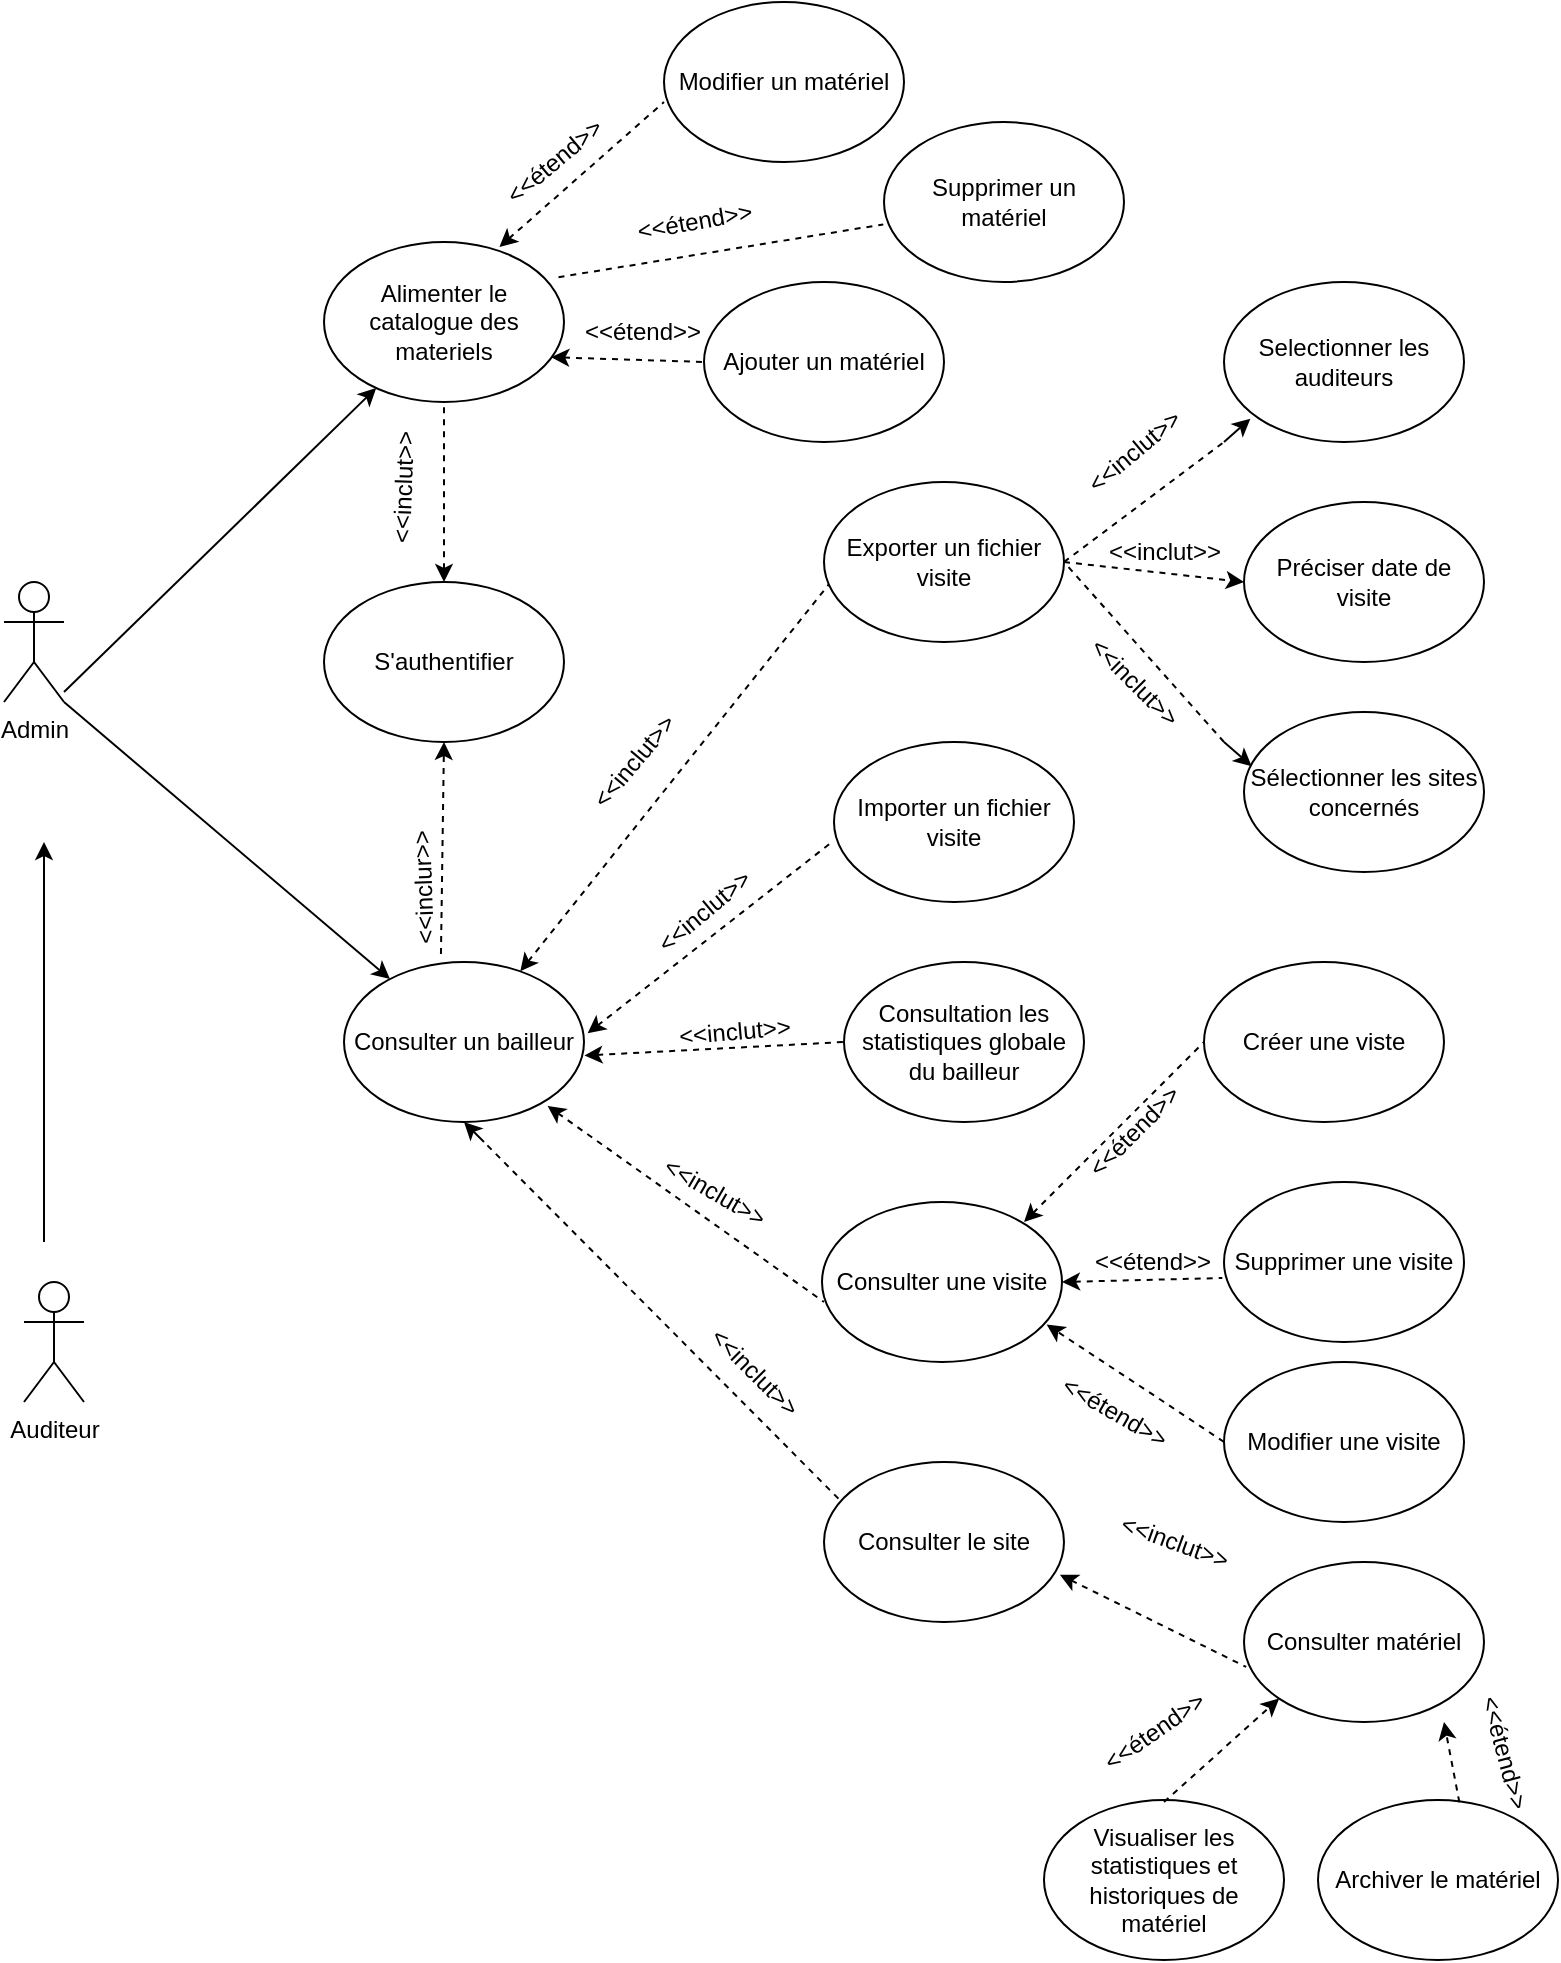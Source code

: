 <mxfile version="24.6.4" type="github">
  <diagram name="Page-1" id="M6hw2R2NeeQSsmZeSUYN">
    <mxGraphModel dx="1152" dy="569" grid="1" gridSize="10" guides="1" tooltips="1" connect="1" arrows="1" fold="1" page="1" pageScale="1" pageWidth="827" pageHeight="1169" math="0" shadow="0">
      <root>
        <mxCell id="0" />
        <mxCell id="1" parent="0" />
        <mxCell id="F4rG59K2I1rrxDEDt7qF-1" value="Admin" style="shape=umlActor;verticalLabelPosition=bottom;verticalAlign=top;html=1;outlineConnect=0;" parent="1" vertex="1">
          <mxGeometry x="50" y="480" width="30" height="60" as="geometry" />
        </mxCell>
        <mxCell id="F4rG59K2I1rrxDEDt7qF-2" value="Alimenter le catalogue des materiels" style="ellipse;whiteSpace=wrap;html=1;" parent="1" vertex="1">
          <mxGeometry x="210" y="310" width="120" height="80" as="geometry" />
        </mxCell>
        <mxCell id="F4rG59K2I1rrxDEDt7qF-3" value="Consulter un bailleur" style="ellipse;whiteSpace=wrap;html=1;" parent="1" vertex="1">
          <mxGeometry x="220" y="670" width="120" height="80" as="geometry" />
        </mxCell>
        <mxCell id="F4rG59K2I1rrxDEDt7qF-4" value="Exporter un fichier visite" style="ellipse;whiteSpace=wrap;html=1;" parent="1" vertex="1">
          <mxGeometry x="460" y="430" width="120" height="80" as="geometry" />
        </mxCell>
        <mxCell id="F4rG59K2I1rrxDEDt7qF-6" value="Importer un fichier visite" style="ellipse;whiteSpace=wrap;html=1;" parent="1" vertex="1">
          <mxGeometry x="465" y="560" width="120" height="80" as="geometry" />
        </mxCell>
        <mxCell id="F4rG59K2I1rrxDEDt7qF-7" value="Consulter une visite" style="ellipse;whiteSpace=wrap;html=1;" parent="1" vertex="1">
          <mxGeometry x="459" y="790" width="120" height="80" as="geometry" />
        </mxCell>
        <mxCell id="F4rG59K2I1rrxDEDt7qF-8" value="Consulter matériel" style="ellipse;whiteSpace=wrap;html=1;" parent="1" vertex="1">
          <mxGeometry x="670" y="970" width="120" height="80" as="geometry" />
        </mxCell>
        <mxCell id="F4rG59K2I1rrxDEDt7qF-9" value="Consultation les statistiques globale du bailleur" style="ellipse;whiteSpace=wrap;html=1;" parent="1" vertex="1">
          <mxGeometry x="470" y="670" width="120" height="80" as="geometry" />
        </mxCell>
        <mxCell id="F4rG59K2I1rrxDEDt7qF-13" value="" style="endArrow=classic;html=1;rounded=0;" parent="1" target="F4rG59K2I1rrxDEDt7qF-2" edge="1">
          <mxGeometry width="50" height="50" relative="1" as="geometry">
            <mxPoint x="80" y="535" as="sourcePoint" />
            <mxPoint x="130" y="485" as="targetPoint" />
          </mxGeometry>
        </mxCell>
        <mxCell id="F4rG59K2I1rrxDEDt7qF-15" value="" style="endArrow=classic;html=1;rounded=0;exitX=1;exitY=1;exitDx=0;exitDy=0;exitPerimeter=0;" parent="1" source="F4rG59K2I1rrxDEDt7qF-1" target="F4rG59K2I1rrxDEDt7qF-3" edge="1">
          <mxGeometry width="50" height="50" relative="1" as="geometry">
            <mxPoint x="90" y="550" as="sourcePoint" />
            <mxPoint x="170" y="585" as="targetPoint" />
          </mxGeometry>
        </mxCell>
        <mxCell id="F4rG59K2I1rrxDEDt7qF-16" value="" style="endArrow=none;dashed=1;html=1;rounded=0;entryX=0.02;entryY=0.64;entryDx=0;entryDy=0;entryPerimeter=0;startArrow=classic;startFill=1;" parent="1" target="F4rG59K2I1rrxDEDt7qF-4" edge="1" source="F4rG59K2I1rrxDEDt7qF-3">
          <mxGeometry width="50" height="50" relative="1" as="geometry">
            <mxPoint x="320" y="660" as="sourcePoint" />
            <mxPoint x="460" y="485" as="targetPoint" />
          </mxGeometry>
        </mxCell>
        <mxCell id="F4rG59K2I1rrxDEDt7qF-17" value="" style="endArrow=none;dashed=1;html=1;rounded=0;startArrow=classic;startFill=1;exitX=1.015;exitY=0.446;exitDx=0;exitDy=0;exitPerimeter=0;" parent="1" edge="1" source="F4rG59K2I1rrxDEDt7qF-3">
          <mxGeometry width="50" height="50" relative="1" as="geometry">
            <mxPoint x="350" y="700" as="sourcePoint" />
            <mxPoint x="464" y="610" as="targetPoint" />
          </mxGeometry>
        </mxCell>
        <mxCell id="F4rG59K2I1rrxDEDt7qF-19" value="" style="endArrow=none;dashed=1;html=1;rounded=0;startArrow=classic;startFill=1;exitX=0.848;exitY=0.899;exitDx=0;exitDy=0;exitPerimeter=0;" parent="1" edge="1" source="F4rG59K2I1rrxDEDt7qF-3">
          <mxGeometry width="50" height="50" relative="1" as="geometry">
            <mxPoint x="330" y="750" as="sourcePoint" />
            <mxPoint x="460" y="840" as="targetPoint" />
          </mxGeometry>
        </mxCell>
        <mxCell id="F4rG59K2I1rrxDEDt7qF-21" value="Créer une viste" style="ellipse;whiteSpace=wrap;html=1;" parent="1" vertex="1">
          <mxGeometry x="650" y="670" width="120" height="80" as="geometry" />
        </mxCell>
        <mxCell id="F4rG59K2I1rrxDEDt7qF-23" value="Selectionner les auditeurs" style="ellipse;whiteSpace=wrap;html=1;" parent="1" vertex="1">
          <mxGeometry x="660" y="330" width="120" height="80" as="geometry" />
        </mxCell>
        <mxCell id="F4rG59K2I1rrxDEDt7qF-24" value="Préciser date de visite" style="ellipse;whiteSpace=wrap;html=1;" parent="1" vertex="1">
          <mxGeometry x="670" y="440" width="120" height="80" as="geometry" />
        </mxCell>
        <mxCell id="F4rG59K2I1rrxDEDt7qF-26" value="" style="endArrow=none;dashed=1;html=1;rounded=0;exitX=1;exitY=0.5;exitDx=0;exitDy=0;" parent="1" source="F4rG59K2I1rrxDEDt7qF-4" edge="1">
          <mxGeometry width="50" height="50" relative="1" as="geometry">
            <mxPoint x="600" y="480" as="sourcePoint" />
            <mxPoint x="660" y="410" as="targetPoint" />
          </mxGeometry>
        </mxCell>
        <mxCell id="F4rG59K2I1rrxDEDt7qF-29" value="" style="endArrow=classic;dashed=1;html=1;rounded=0;endFill=1;entryX=0;entryY=0.5;entryDx=0;entryDy=0;" parent="1" edge="1" target="F4rG59K2I1rrxDEDt7qF-24">
          <mxGeometry width="50" height="50" relative="1" as="geometry">
            <mxPoint x="580" y="470" as="sourcePoint" />
            <mxPoint x="650" y="480" as="targetPoint" />
          </mxGeometry>
        </mxCell>
        <mxCell id="F4rG59K2I1rrxDEDt7qF-30" value="Supprimer une visite" style="ellipse;whiteSpace=wrap;html=1;" parent="1" vertex="1">
          <mxGeometry x="660" y="780" width="120" height="80" as="geometry" />
        </mxCell>
        <mxCell id="F4rG59K2I1rrxDEDt7qF-31" value="Modifier une visite" style="ellipse;whiteSpace=wrap;html=1;" parent="1" vertex="1">
          <mxGeometry x="660" y="870" width="120" height="80" as="geometry" />
        </mxCell>
        <mxCell id="F4rG59K2I1rrxDEDt7qF-32" value="Sélectionner les sites concernés" style="ellipse;whiteSpace=wrap;html=1;" parent="1" vertex="1">
          <mxGeometry x="670" y="545" width="120" height="80" as="geometry" />
        </mxCell>
        <mxCell id="F4rG59K2I1rrxDEDt7qF-34" value="" style="endArrow=none;dashed=1;html=1;rounded=0;entryX=1;entryY=0.5;entryDx=0;entryDy=0;" parent="1" target="F4rG59K2I1rrxDEDt7qF-4" edge="1">
          <mxGeometry width="50" height="50" relative="1" as="geometry">
            <mxPoint x="660" y="560" as="sourcePoint" />
            <mxPoint x="630" y="510" as="targetPoint" />
          </mxGeometry>
        </mxCell>
        <mxCell id="F4rG59K2I1rrxDEDt7qF-37" value="" style="endArrow=none;dashed=1;html=1;rounded=0;entryX=0;entryY=0.5;entryDx=0;entryDy=0;startArrow=classic;startFill=1;exitX=1.002;exitY=0.585;exitDx=0;exitDy=0;exitPerimeter=0;" parent="1" target="F4rG59K2I1rrxDEDt7qF-9" edge="1" source="F4rG59K2I1rrxDEDt7qF-3">
          <mxGeometry width="50" height="50" relative="1" as="geometry">
            <mxPoint x="350" y="720" as="sourcePoint" />
            <mxPoint x="450" y="680" as="targetPoint" />
          </mxGeometry>
        </mxCell>
        <mxCell id="F4rG59K2I1rrxDEDt7qF-38" value="" style="endArrow=none;dashed=1;html=1;rounded=0;entryX=0;entryY=0.5;entryDx=0;entryDy=0;exitX=0.842;exitY=0.125;exitDx=0;exitDy=0;exitPerimeter=0;startArrow=classic;startFill=1;" parent="1" target="F4rG59K2I1rrxDEDt7qF-21" edge="1" source="F4rG59K2I1rrxDEDt7qF-7">
          <mxGeometry width="50" height="50" relative="1" as="geometry">
            <mxPoint x="570" y="790" as="sourcePoint" />
            <mxPoint x="650" y="660" as="targetPoint" />
          </mxGeometry>
        </mxCell>
        <mxCell id="F4rG59K2I1rrxDEDt7qF-39" value="" style="endArrow=none;dashed=1;html=1;rounded=0;entryX=-0.007;entryY=0.6;entryDx=0;entryDy=0;entryPerimeter=0;exitX=1;exitY=0.5;exitDx=0;exitDy=0;endFill=0;startArrow=classic;startFill=1;" parent="1" source="F4rG59K2I1rrxDEDt7qF-7" target="F4rG59K2I1rrxDEDt7qF-30" edge="1">
          <mxGeometry width="50" height="50" relative="1" as="geometry">
            <mxPoint x="330" y="970" as="sourcePoint" />
            <mxPoint x="430" y="840" as="targetPoint" />
          </mxGeometry>
        </mxCell>
        <mxCell id="F4rG59K2I1rrxDEDt7qF-40" value="" style="endArrow=classic;dashed=1;html=1;rounded=0;exitX=0;exitY=0.5;exitDx=0;exitDy=0;startArrow=none;startFill=0;endFill=1;entryX=0.936;entryY=0.766;entryDx=0;entryDy=0;entryPerimeter=0;" parent="1" source="F4rG59K2I1rrxDEDt7qF-31" edge="1" target="F4rG59K2I1rrxDEDt7qF-7">
          <mxGeometry width="50" height="50" relative="1" as="geometry">
            <mxPoint x="380" y="890" as="sourcePoint" />
            <mxPoint x="580" y="860" as="targetPoint" />
            <Array as="points">
              <mxPoint x="630" y="890" />
            </Array>
          </mxGeometry>
        </mxCell>
        <mxCell id="F4rG59K2I1rrxDEDt7qF-42" value="Archiver le matériel" style="ellipse;whiteSpace=wrap;html=1;" parent="1" vertex="1">
          <mxGeometry x="707" y="1089" width="120" height="80" as="geometry" />
        </mxCell>
        <mxCell id="F4rG59K2I1rrxDEDt7qF-43" value="Visualiser les statistiques et historiques de matériel" style="ellipse;whiteSpace=wrap;html=1;" parent="1" vertex="1">
          <mxGeometry x="570" y="1089" width="120" height="80" as="geometry" />
        </mxCell>
        <mxCell id="F4rG59K2I1rrxDEDt7qF-45" value="Auditeur" style="shape=umlActor;verticalLabelPosition=bottom;verticalAlign=top;html=1;outlineConnect=0;" parent="1" vertex="1">
          <mxGeometry x="60" y="830" width="30" height="60" as="geometry" />
        </mxCell>
        <mxCell id="F4rG59K2I1rrxDEDt7qF-46" value="" style="endArrow=classic;html=1;rounded=0;" parent="1" edge="1">
          <mxGeometry width="50" height="50" relative="1" as="geometry">
            <mxPoint x="70" y="810" as="sourcePoint" />
            <mxPoint x="70" y="610" as="targetPoint" />
          </mxGeometry>
        </mxCell>
        <mxCell id="F4rG59K2I1rrxDEDt7qF-47" value="S&#39;authentifier" style="ellipse;whiteSpace=wrap;html=1;" parent="1" vertex="1">
          <mxGeometry x="210" y="480" width="120" height="80" as="geometry" />
        </mxCell>
        <mxCell id="F4rG59K2I1rrxDEDt7qF-50" value="&amp;lt;&amp;lt;inclut&amp;gt;&amp;gt;" style="text;html=1;align=center;verticalAlign=middle;resizable=0;points=[];autosize=1;strokeColor=none;fillColor=none;rotation=45;" parent="1" vertex="1">
          <mxGeometry x="575" y="515" width="80" height="30" as="geometry" />
        </mxCell>
        <mxCell id="F4rG59K2I1rrxDEDt7qF-51" value="&amp;lt;&amp;lt;inclut&amp;gt;&amp;gt;" style="text;html=1;align=center;verticalAlign=middle;resizable=0;points=[];autosize=1;strokeColor=none;fillColor=none;rotation=0;" parent="1" vertex="1">
          <mxGeometry x="590" y="450" width="80" height="30" as="geometry" />
        </mxCell>
        <mxCell id="F4rG59K2I1rrxDEDt7qF-53" value="&amp;lt;&amp;lt;étend&amp;gt;&amp;gt;" style="text;html=1;align=center;verticalAlign=middle;resizable=0;points=[];autosize=1;strokeColor=none;fillColor=none;rotation=-45;" parent="1" vertex="1">
          <mxGeometry x="575" y="740" width="80" height="30" as="geometry" />
        </mxCell>
        <mxCell id="F4rG59K2I1rrxDEDt7qF-54" value="&amp;lt;&amp;lt;étend&amp;gt;&amp;gt;" style="text;html=1;align=center;verticalAlign=middle;resizable=0;points=[];autosize=1;strokeColor=none;fillColor=none;rotation=0;" parent="1" vertex="1">
          <mxGeometry x="584" y="805" width="80" height="30" as="geometry" />
        </mxCell>
        <mxCell id="F4rG59K2I1rrxDEDt7qF-55" value="&amp;lt;&amp;lt;étend&amp;gt;&amp;gt;" style="text;html=1;align=center;verticalAlign=middle;resizable=0;points=[];autosize=1;strokeColor=none;fillColor=none;rotation=30;" parent="1" vertex="1">
          <mxGeometry x="565" y="880" width="80" height="30" as="geometry" />
        </mxCell>
        <mxCell id="F4rG59K2I1rrxDEDt7qF-61" value="" style="endArrow=classic;dashed=1;html=1;rounded=0;endFill=1;entryX=0;entryY=1;entryDx=0;entryDy=0;" parent="1" edge="1" target="F4rG59K2I1rrxDEDt7qF-8">
          <mxGeometry width="50" height="50" relative="1" as="geometry">
            <mxPoint x="630" y="1090" as="sourcePoint" />
            <mxPoint x="680" y="1050" as="targetPoint" />
          </mxGeometry>
        </mxCell>
        <mxCell id="F4rG59K2I1rrxDEDt7qF-69" value="&amp;lt;&amp;lt;inclut&amp;gt;&amp;gt;" style="text;html=1;align=center;verticalAlign=middle;resizable=0;points=[];autosize=1;strokeColor=none;fillColor=none;rotation=-50;" parent="1" vertex="1">
          <mxGeometry x="325" y="555" width="80" height="30" as="geometry" />
        </mxCell>
        <mxCell id="F4rG59K2I1rrxDEDt7qF-70" value="&amp;lt;&amp;lt;inclut&amp;gt;&amp;gt;" style="text;html=1;align=center;verticalAlign=middle;resizable=0;points=[];autosize=1;strokeColor=none;fillColor=none;rotation=-40;" parent="1" vertex="1">
          <mxGeometry x="360" y="630" width="80" height="30" as="geometry" />
        </mxCell>
        <mxCell id="F4rG59K2I1rrxDEDt7qF-71" value="&amp;lt;&amp;lt;inclut&amp;gt;&amp;gt;" style="text;html=1;align=center;verticalAlign=middle;resizable=0;points=[];autosize=1;strokeColor=none;fillColor=none;rotation=-5;" parent="1" vertex="1">
          <mxGeometry x="375" y="690" width="80" height="30" as="geometry" />
        </mxCell>
        <mxCell id="F4rG59K2I1rrxDEDt7qF-72" value="&amp;lt;&amp;lt;inclut&amp;gt;&amp;gt;" style="text;html=1;align=center;verticalAlign=middle;resizable=0;points=[];autosize=1;strokeColor=none;fillColor=none;rotation=30;" parent="1" vertex="1">
          <mxGeometry x="365" y="770" width="80" height="30" as="geometry" />
        </mxCell>
        <mxCell id="F4rG59K2I1rrxDEDt7qF-85" value="" style="endArrow=classic;dashed=1;html=1;rounded=0;exitX=0.404;exitY=-0.05;exitDx=0;exitDy=0;exitPerimeter=0;entryX=0.5;entryY=1;entryDx=0;entryDy=0;startArrow=none;startFill=0;endFill=1;" parent="1" source="F4rG59K2I1rrxDEDt7qF-3" target="F4rG59K2I1rrxDEDt7qF-47" edge="1">
          <mxGeometry width="50" height="50" relative="1" as="geometry">
            <mxPoint x="270" y="660" as="sourcePoint" />
            <mxPoint x="269.04" y="575.58" as="targetPoint" />
          </mxGeometry>
        </mxCell>
        <mxCell id="F4rG59K2I1rrxDEDt7qF-87" value="Modifier un matériel" style="ellipse;whiteSpace=wrap;html=1;" parent="1" vertex="1">
          <mxGeometry x="380" y="190" width="120" height="80" as="geometry" />
        </mxCell>
        <mxCell id="F4rG59K2I1rrxDEDt7qF-88" value="Ajouter un matériel" style="ellipse;whiteSpace=wrap;html=1;" parent="1" vertex="1">
          <mxGeometry x="400" y="330" width="120" height="80" as="geometry" />
        </mxCell>
        <mxCell id="F4rG59K2I1rrxDEDt7qF-89" value="Supprimer un matériel" style="ellipse;whiteSpace=wrap;html=1;" parent="1" vertex="1">
          <mxGeometry x="490" y="250" width="120" height="80" as="geometry" />
        </mxCell>
        <mxCell id="F4rG59K2I1rrxDEDt7qF-93" value="" style="endArrow=none;dashed=1;html=1;rounded=0;exitX=0.731;exitY=0.031;exitDx=0;exitDy=0;exitPerimeter=0;startArrow=classic;startFill=1;" parent="1" source="F4rG59K2I1rrxDEDt7qF-2" edge="1">
          <mxGeometry width="50" height="50" relative="1" as="geometry">
            <mxPoint x="330" y="290" as="sourcePoint" />
            <mxPoint x="380" y="240" as="targetPoint" />
          </mxGeometry>
        </mxCell>
        <mxCell id="F4rG59K2I1rrxDEDt7qF-95" value="Consulter le site" style="ellipse;whiteSpace=wrap;html=1;" parent="1" vertex="1">
          <mxGeometry x="460" y="920" width="120" height="80" as="geometry" />
        </mxCell>
        <mxCell id="F4rG59K2I1rrxDEDt7qF-97" value="" style="endArrow=none;dashed=1;html=1;rounded=0;exitX=0.06;exitY=0.229;exitDx=0;exitDy=0;exitPerimeter=0;" parent="1" source="F4rG59K2I1rrxDEDt7qF-95" edge="1">
          <mxGeometry width="50" height="50" relative="1" as="geometry">
            <mxPoint x="460" y="940" as="sourcePoint" />
            <mxPoint x="290" y="760" as="targetPoint" />
            <Array as="points" />
          </mxGeometry>
        </mxCell>
        <mxCell id="F4rG59K2I1rrxDEDt7qF-99" value="" style="endArrow=none;dashed=1;html=1;rounded=0;entryX=0.009;entryY=0.656;entryDx=0;entryDy=0;entryPerimeter=0;startArrow=classic;startFill=1;exitX=0.983;exitY=0.705;exitDx=0;exitDy=0;exitPerimeter=0;" parent="1" target="F4rG59K2I1rrxDEDt7qF-8" edge="1" source="F4rG59K2I1rrxDEDt7qF-95">
          <mxGeometry width="50" height="50" relative="1" as="geometry">
            <mxPoint x="590" y="980" as="sourcePoint" />
            <mxPoint x="630" y="1020" as="targetPoint" />
          </mxGeometry>
        </mxCell>
        <mxCell id="F4rG59K2I1rrxDEDt7qF-98" value="" style="endArrow=classic;dashed=1;html=1;rounded=0;exitX=0.589;exitY=0.014;exitDx=0;exitDy=0;exitPerimeter=0;startArrow=none;startFill=0;endFill=1;" parent="1" source="F4rG59K2I1rrxDEDt7qF-42" edge="1">
          <mxGeometry width="50" height="50" relative="1" as="geometry">
            <mxPoint x="770" y="1089" as="sourcePoint" />
            <mxPoint x="770" y="1050" as="targetPoint" />
          </mxGeometry>
        </mxCell>
        <mxCell id="F4rG59K2I1rrxDEDt7qF-103" value="&amp;lt;&amp;lt;étend&amp;gt;&amp;gt;" style="text;html=1;align=center;verticalAlign=middle;resizable=0;points=[];autosize=1;strokeColor=none;fillColor=none;rotation=-40;" parent="1" vertex="1">
          <mxGeometry x="285" y="255" width="80" height="30" as="geometry" />
        </mxCell>
        <mxCell id="F4rG59K2I1rrxDEDt7qF-104" value="&amp;lt;&amp;lt;étend&amp;gt;&amp;gt;" style="text;html=1;align=center;verticalAlign=middle;resizable=0;points=[];autosize=1;strokeColor=none;fillColor=none;rotation=0;" parent="1" vertex="1">
          <mxGeometry x="329" y="340" width="80" height="30" as="geometry" />
        </mxCell>
        <mxCell id="F4rG59K2I1rrxDEDt7qF-106" value="&amp;lt;&amp;lt;inclut&amp;gt;&amp;gt;" style="text;html=1;align=center;verticalAlign=middle;resizable=0;points=[];autosize=1;strokeColor=none;fillColor=none;rotation=45;" parent="1" vertex="1">
          <mxGeometry x="385" y="860" width="80" height="30" as="geometry" />
        </mxCell>
        <mxCell id="F4rG59K2I1rrxDEDt7qF-107" value="&amp;lt;&amp;lt;inclut&amp;gt;&amp;gt;" style="text;html=1;align=center;verticalAlign=middle;resizable=0;points=[];autosize=1;strokeColor=none;fillColor=none;rotation=20;" parent="1" vertex="1">
          <mxGeometry x="595" y="945" width="80" height="30" as="geometry" />
        </mxCell>
        <mxCell id="F4rG59K2I1rrxDEDt7qF-114" value="&amp;lt;&amp;lt;étend&amp;gt;&amp;gt;" style="text;html=1;align=center;verticalAlign=middle;resizable=0;points=[];autosize=1;strokeColor=none;fillColor=none;rotation=-10;" parent="1" vertex="1">
          <mxGeometry x="355" y="285" width="80" height="30" as="geometry" />
        </mxCell>
        <mxCell id="F4rG59K2I1rrxDEDt7qF-116" value="&amp;lt;&amp;lt;étend&amp;gt;&amp;gt;" style="text;html=1;align=center;verticalAlign=middle;resizable=0;points=[];autosize=1;strokeColor=none;fillColor=none;rotation=-35;" parent="1" vertex="1">
          <mxGeometry x="585" y="1040" width="80" height="30" as="geometry" />
        </mxCell>
        <mxCell id="F4rG59K2I1rrxDEDt7qF-117" value="&amp;lt;&amp;lt;étend&amp;gt;&amp;gt;" style="text;html=1;align=center;verticalAlign=middle;resizable=0;points=[];autosize=1;strokeColor=none;fillColor=none;rotation=75;" parent="1" vertex="1">
          <mxGeometry x="760" y="1050" width="80" height="30" as="geometry" />
        </mxCell>
        <mxCell id="F4rG59K2I1rrxDEDt7qF-125" value="" style="endArrow=classic;html=1;rounded=0;entryX=0.032;entryY=0.339;entryDx=0;entryDy=0;entryPerimeter=0;" parent="1" target="F4rG59K2I1rrxDEDt7qF-32" edge="1">
          <mxGeometry width="50" height="50" relative="1" as="geometry">
            <mxPoint x="660" y="560" as="sourcePoint" />
            <mxPoint x="650" y="590" as="targetPoint" />
            <Array as="points" />
          </mxGeometry>
        </mxCell>
        <mxCell id="F4rG59K2I1rrxDEDt7qF-143" value="" style="endArrow=classic;html=1;rounded=0;" parent="1" edge="1">
          <mxGeometry width="50" height="50" relative="1" as="geometry">
            <mxPoint x="290" y="760" as="sourcePoint" />
            <mxPoint x="280" y="750" as="targetPoint" />
          </mxGeometry>
        </mxCell>
        <mxCell id="F4rG59K2I1rrxDEDt7qF-156" value="" style="endArrow=classic;html=1;rounded=0;entryX=0.11;entryY=0.854;entryDx=0;entryDy=0;entryPerimeter=0;" parent="1" target="F4rG59K2I1rrxDEDt7qF-23" edge="1">
          <mxGeometry width="50" height="50" relative="1" as="geometry">
            <mxPoint x="660" y="410" as="sourcePoint" />
            <mxPoint x="684" y="403" as="targetPoint" />
            <Array as="points" />
          </mxGeometry>
        </mxCell>
        <mxCell id="F4rG59K2I1rrxDEDt7qF-158" value="&amp;lt;&amp;lt;inclut&amp;gt;&amp;gt;" style="text;html=1;align=center;verticalAlign=middle;resizable=0;points=[];autosize=1;strokeColor=none;fillColor=none;rotation=-40;" parent="1" vertex="1">
          <mxGeometry x="575" y="400" width="80" height="30" as="geometry" />
        </mxCell>
        <mxCell id="y7gbMNedE-XoGSkOUHZ1-2" value="&amp;lt;&amp;lt;inclur&amp;gt;&amp;gt;" style="text;html=1;align=center;verticalAlign=middle;resizable=0;points=[];autosize=1;strokeColor=none;fillColor=none;rotation=-92;" vertex="1" parent="1">
          <mxGeometry x="220" y="618" width="80" height="30" as="geometry" />
        </mxCell>
        <mxCell id="y7gbMNedE-XoGSkOUHZ1-15" value="" style="endArrow=none;dashed=1;html=1;rounded=0;entryX=0;entryY=0.5;entryDx=0;entryDy=0;exitX=0.947;exitY=0.72;exitDx=0;exitDy=0;exitPerimeter=0;startArrow=classic;startFill=1;" edge="1" parent="1" source="F4rG59K2I1rrxDEDt7qF-2" target="F4rG59K2I1rrxDEDt7qF-88">
          <mxGeometry width="50" height="50" relative="1" as="geometry">
            <mxPoint x="320" y="410" as="sourcePoint" />
            <mxPoint x="370" y="360" as="targetPoint" />
          </mxGeometry>
        </mxCell>
        <mxCell id="y7gbMNedE-XoGSkOUHZ1-17" value="" style="endArrow=none;dashed=1;html=1;rounded=0;exitX=0.5;exitY=0;exitDx=0;exitDy=0;entryX=0.5;entryY=1;entryDx=0;entryDy=0;endFill=0;startArrow=classic;startFill=1;" edge="1" parent="1" source="F4rG59K2I1rrxDEDt7qF-47" target="F4rG59K2I1rrxDEDt7qF-2">
          <mxGeometry width="50" height="50" relative="1" as="geometry">
            <mxPoint x="210" y="450" as="sourcePoint" />
            <mxPoint x="270" y="400" as="targetPoint" />
          </mxGeometry>
        </mxCell>
        <mxCell id="y7gbMNedE-XoGSkOUHZ1-18" value="&amp;lt;&amp;lt;inclut&amp;gt;&amp;gt;" style="text;html=1;align=center;verticalAlign=middle;resizable=0;points=[];autosize=1;strokeColor=none;fillColor=none;rotation=-88;" vertex="1" parent="1">
          <mxGeometry x="210" y="418" width="80" height="30" as="geometry" />
        </mxCell>
        <mxCell id="y7gbMNedE-XoGSkOUHZ1-19" value="" style="endArrow=none;dashed=1;html=1;rounded=0;entryX=-0.003;entryY=0.64;entryDx=0;entryDy=0;entryPerimeter=0;exitX=0.977;exitY=0.22;exitDx=0;exitDy=0;exitPerimeter=0;" edge="1" parent="1" source="F4rG59K2I1rrxDEDt7qF-2" target="F4rG59K2I1rrxDEDt7qF-89">
          <mxGeometry width="50" height="50" relative="1" as="geometry">
            <mxPoint x="350" y="340" as="sourcePoint" />
            <mxPoint x="450" y="300" as="targetPoint" />
          </mxGeometry>
        </mxCell>
      </root>
    </mxGraphModel>
  </diagram>
</mxfile>
